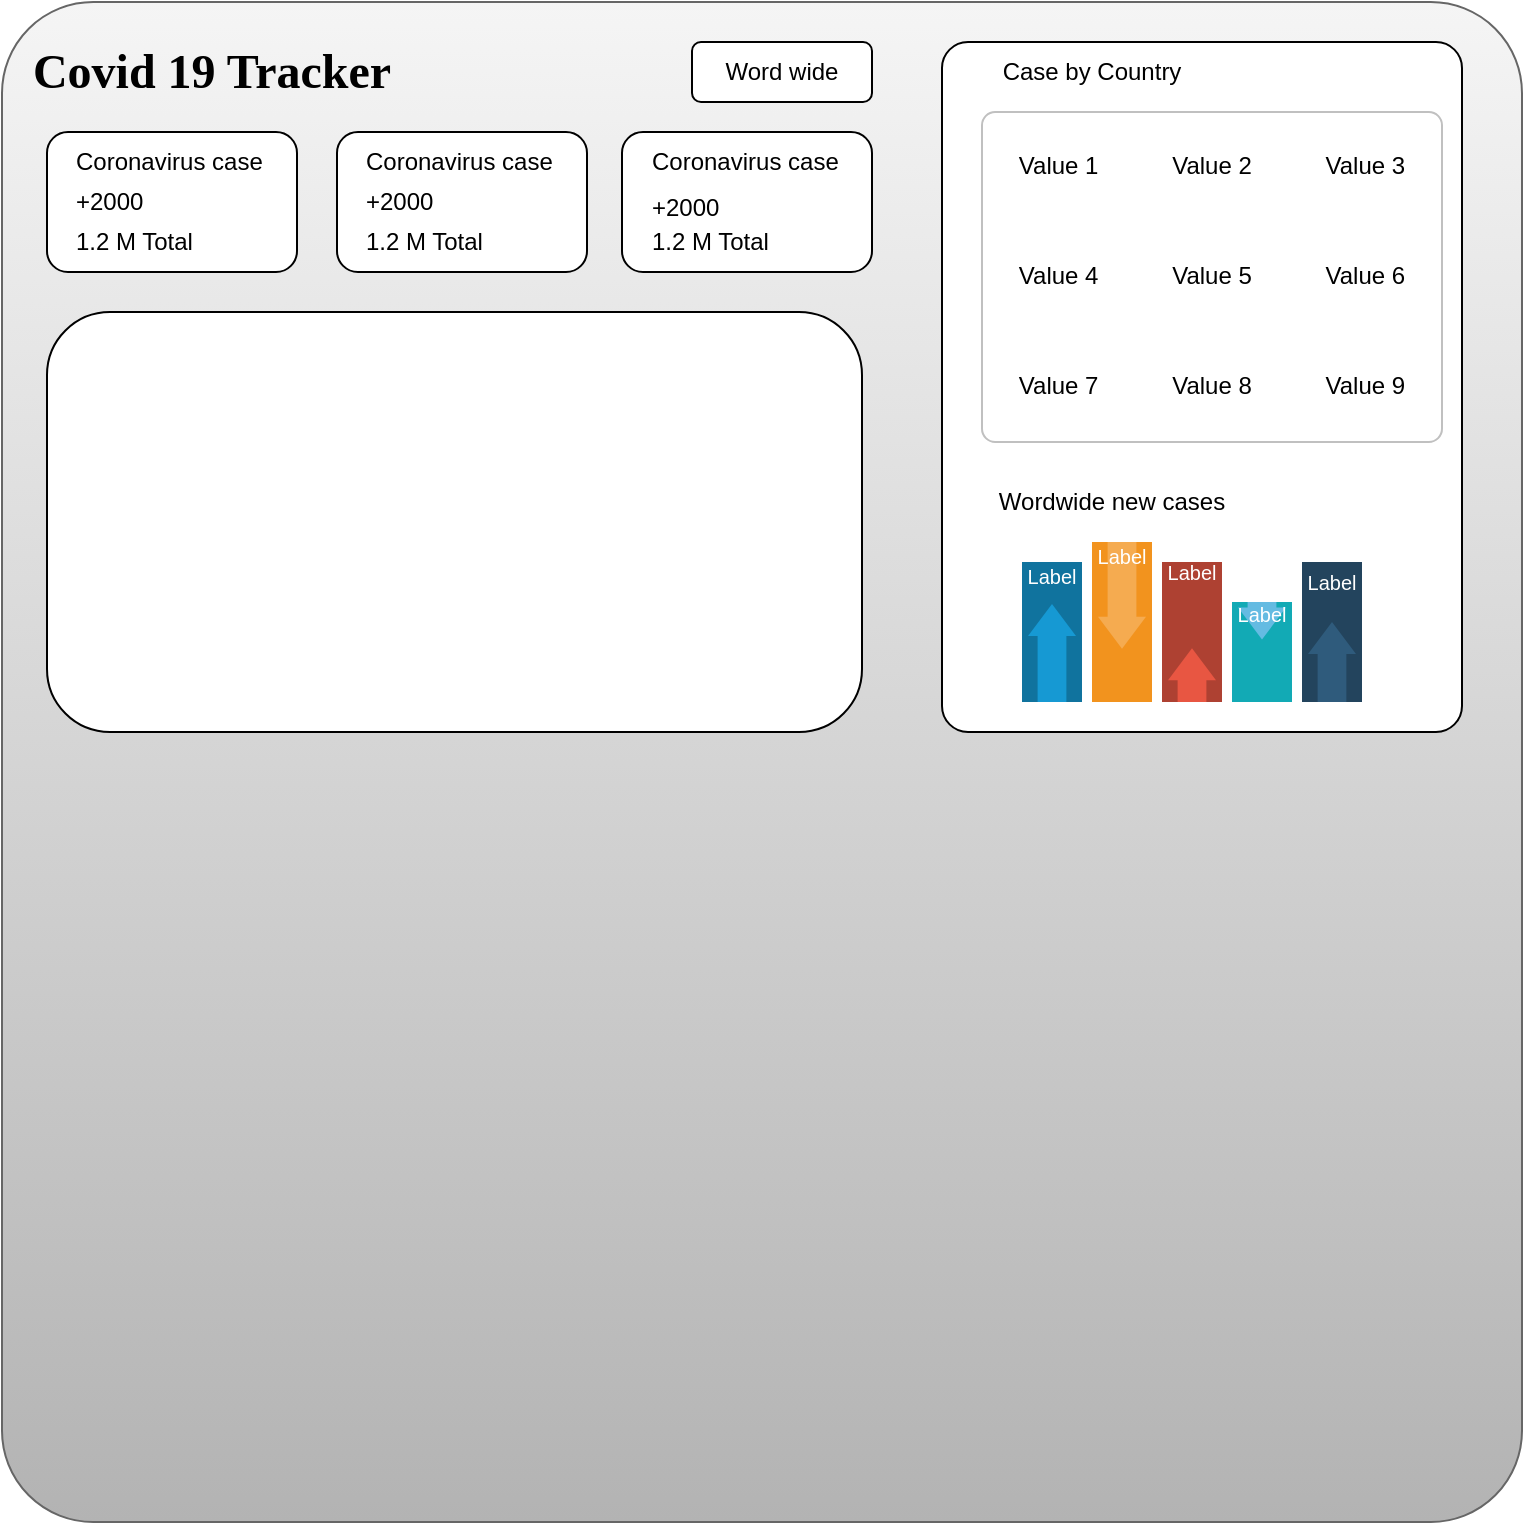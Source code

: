 <mxfile version="13.5.3" type="github">
  <diagram id="r452c2280k7ssnCjEDyR" name="Page-1">
    <mxGraphModel dx="391" dy="595" grid="1" gridSize="10" guides="1" tooltips="1" connect="1" arrows="1" fold="1" page="1" pageScale="1" pageWidth="827" pageHeight="1169" math="0" shadow="0">
      <root>
        <mxCell id="0" />
        <mxCell id="1" parent="0" />
        <mxCell id="p3_7xYDVBj08Sepxbtd5-1" value="" style="whiteSpace=wrap;html=1;aspect=fixed;fillColor=#f5f5f5;strokeColor=#666666;rounded=1;arcSize=6;gradientColor=#b3b3b3;" parent="1" vertex="1">
          <mxGeometry y="210" width="760" height="760" as="geometry" />
        </mxCell>
        <mxCell id="p3_7xYDVBj08Sepxbtd5-2" value="&lt;font style=&quot;font-size: 24px&quot; face=&quot;Times New Roman&quot;&gt;&lt;b&gt;Covid 19 Tracker&lt;/b&gt;&lt;/font&gt;" style="text;html=1;strokeColor=none;fillColor=none;align=center;verticalAlign=middle;whiteSpace=wrap;rounded=0;" parent="1" vertex="1">
          <mxGeometry y="235" width="210" height="20" as="geometry" />
        </mxCell>
        <mxCell id="p3_7xYDVBj08Sepxbtd5-4" value="Word wide" style="rounded=1;whiteSpace=wrap;html=1;" parent="1" vertex="1">
          <mxGeometry x="345" y="230" width="90" height="30" as="geometry" />
        </mxCell>
        <mxCell id="p3_7xYDVBj08Sepxbtd5-5" value="" style="rounded=1;whiteSpace=wrap;html=1;" parent="1" vertex="1">
          <mxGeometry x="22.5" y="275" width="125" height="70" as="geometry" />
        </mxCell>
        <mxCell id="p3_7xYDVBj08Sepxbtd5-7" value="Coronavirus case" style="text;html=1;strokeColor=none;fillColor=none;align=left;verticalAlign=middle;whiteSpace=wrap;rounded=0;" parent="1" vertex="1">
          <mxGeometry x="35" y="280" width="100" height="20" as="geometry" />
        </mxCell>
        <mxCell id="p3_7xYDVBj08Sepxbtd5-8" value="+2000" style="text;html=1;strokeColor=none;fillColor=none;align=left;verticalAlign=middle;whiteSpace=wrap;rounded=0;" parent="1" vertex="1">
          <mxGeometry x="35" y="300" width="100" height="20" as="geometry" />
        </mxCell>
        <mxCell id="p3_7xYDVBj08Sepxbtd5-9" value="1.2 M Total" style="text;html=1;strokeColor=none;fillColor=none;align=left;verticalAlign=middle;whiteSpace=wrap;rounded=0;" parent="1" vertex="1">
          <mxGeometry x="35" y="320" width="100" height="20" as="geometry" />
        </mxCell>
        <mxCell id="p3_7xYDVBj08Sepxbtd5-10" value="" style="rounded=1;whiteSpace=wrap;html=1;" parent="1" vertex="1">
          <mxGeometry x="167.5" y="275" width="125" height="70" as="geometry" />
        </mxCell>
        <mxCell id="p3_7xYDVBj08Sepxbtd5-11" value="Coronavirus case" style="text;html=1;strokeColor=none;fillColor=none;align=left;verticalAlign=middle;whiteSpace=wrap;rounded=0;" parent="1" vertex="1">
          <mxGeometry x="180" y="280" width="100" height="20" as="geometry" />
        </mxCell>
        <mxCell id="p3_7xYDVBj08Sepxbtd5-12" value="+2000" style="text;html=1;strokeColor=none;fillColor=none;align=left;verticalAlign=middle;whiteSpace=wrap;rounded=0;" parent="1" vertex="1">
          <mxGeometry x="180" y="305" width="100" height="10" as="geometry" />
        </mxCell>
        <mxCell id="p3_7xYDVBj08Sepxbtd5-13" value="1.2 M Total" style="text;html=1;strokeColor=none;fillColor=none;align=left;verticalAlign=middle;whiteSpace=wrap;rounded=0;" parent="1" vertex="1">
          <mxGeometry x="180" y="320" width="100" height="20" as="geometry" />
        </mxCell>
        <mxCell id="p3_7xYDVBj08Sepxbtd5-14" value="" style="rounded=1;whiteSpace=wrap;html=1;" parent="1" vertex="1">
          <mxGeometry x="310" y="275" width="125" height="70" as="geometry" />
        </mxCell>
        <mxCell id="p3_7xYDVBj08Sepxbtd5-15" value="Coronavirus case" style="text;html=1;strokeColor=none;fillColor=none;align=left;verticalAlign=middle;whiteSpace=wrap;rounded=0;" parent="1" vertex="1">
          <mxGeometry x="322.5" y="280" width="100" height="20" as="geometry" />
        </mxCell>
        <mxCell id="p3_7xYDVBj08Sepxbtd5-16" value="+2000" style="text;html=1;strokeColor=none;fillColor=none;align=left;verticalAlign=middle;whiteSpace=wrap;rounded=0;" parent="1" vertex="1">
          <mxGeometry x="322.5" y="305" width="100" height="15" as="geometry" />
        </mxCell>
        <mxCell id="p3_7xYDVBj08Sepxbtd5-17" value="1.2 M Total" style="text;html=1;strokeColor=none;fillColor=none;align=left;verticalAlign=middle;whiteSpace=wrap;rounded=0;" parent="1" vertex="1">
          <mxGeometry x="322.5" y="320" width="100" height="20" as="geometry" />
        </mxCell>
        <mxCell id="p3_7xYDVBj08Sepxbtd5-20" value="" style="rounded=1;whiteSpace=wrap;html=1;" parent="1" vertex="1">
          <mxGeometry x="22.5" y="365" width="407.5" height="210" as="geometry" />
        </mxCell>
        <mxCell id="p3_7xYDVBj08Sepxbtd5-21" value="" style="shape=image;html=1;verticalAlign=top;verticalLabelPosition=bottom;labelBackgroundColor=#ffffff;imageAspect=0;aspect=fixed;image=https://cdn4.iconfinder.com/data/icons/small-n-flat/24/map-128.png;rounded=1;" parent="1" vertex="1">
          <mxGeometry x="161.25" y="405" width="130" height="130" as="geometry" />
        </mxCell>
        <mxCell id="p3_7xYDVBj08Sepxbtd5-23" value="" style="rounded=1;whiteSpace=wrap;html=1;arcSize=5;" parent="1" vertex="1">
          <mxGeometry x="470" y="230" width="260" height="345" as="geometry" />
        </mxCell>
        <mxCell id="p3_7xYDVBj08Sepxbtd5-24" value="Case by Country" style="text;html=1;strokeColor=none;fillColor=none;align=center;verticalAlign=middle;whiteSpace=wrap;rounded=0;" parent="1" vertex="1">
          <mxGeometry x="490" y="235" width="110" height="20" as="geometry" />
        </mxCell>
        <mxCell id="p3_7xYDVBj08Sepxbtd5-25" value="Wordwide new cases" style="text;html=1;strokeColor=none;fillColor=none;align=center;verticalAlign=middle;whiteSpace=wrap;rounded=0;" parent="1" vertex="1">
          <mxGeometry x="490" y="450" width="130" height="20" as="geometry" />
        </mxCell>
        <mxCell id="p3_7xYDVBj08Sepxbtd5-31" value="&lt;table border=&quot;0&quot; width=&quot;100%&quot; height=&quot;100%&quot; style=&quot;width:100%;height:100%;border-collapse:collapse;&quot;&gt;&lt;tr&gt;&lt;td align=&quot;center&quot;&gt;Value 1&lt;/td&gt;&lt;td align=&quot;center&quot;&gt;Value 2&lt;/td&gt;&lt;td align=&quot;center&quot;&gt;Value 3&lt;/td&gt;&lt;/tr&gt;&lt;tr&gt;&lt;td align=&quot;center&quot;&gt;Value 4&lt;/td&gt;&lt;td align=&quot;center&quot;&gt;Value 5&lt;/td&gt;&lt;td align=&quot;center&quot;&gt;Value 6&lt;/td&gt;&lt;/tr&gt;&lt;tr&gt;&lt;td align=&quot;center&quot;&gt;Value 7&lt;/td&gt;&lt;td align=&quot;center&quot;&gt;Value 8&lt;/td&gt;&lt;td align=&quot;center&quot;&gt;Value 9&lt;/td&gt;&lt;/tr&gt;&lt;/table&gt;" style="text;html=1;strokeColor=#c0c0c0;fillColor=none;overflow=fill;rounded=1;arcSize=4;" parent="1" vertex="1">
          <mxGeometry x="490" y="265" width="230" height="165" as="geometry" />
        </mxCell>
        <mxCell id="kz2CX_Ypopu3IYRcjv0I-1" value="" style="fillColor=#10739E;strokeColor=none;" vertex="1" parent="1">
          <mxGeometry x="510" y="490" width="30" height="70" as="geometry" />
        </mxCell>
        <mxCell id="kz2CX_Ypopu3IYRcjv0I-2" value="" style="shape=mxgraph.arrows2.arrow;dy=0.4;dx=16;notch=0;direction=north;fillColor=#1699D3;strokeColor=none;" vertex="1" parent="kz2CX_Ypopu3IYRcjv0I-1">
          <mxGeometry x="3" y="21" width="24" height="49" as="geometry" />
        </mxCell>
        <mxCell id="kz2CX_Ypopu3IYRcjv0I-3" value="Label" style="text;html=1;align=center;verticalAlign=middle;whiteSpace=wrap;fontColor=#FFFFFF;fontSize=10;" vertex="1" parent="kz2CX_Ypopu3IYRcjv0I-1">
          <mxGeometry width="30" height="14" as="geometry" />
        </mxCell>
        <mxCell id="kz2CX_Ypopu3IYRcjv0I-4" value="" style="fillColor=#F2931E;strokeColor=none;" vertex="1" parent="1">
          <mxGeometry x="545" y="480" width="30" height="80" as="geometry" />
        </mxCell>
        <mxCell id="kz2CX_Ypopu3IYRcjv0I-5" value="" style="shape=mxgraph.arrows2.arrow;dy=0.4;dx=16;notch=0;direction=south;fillColor=#F5AB50;strokeColor=none;" vertex="1" parent="kz2CX_Ypopu3IYRcjv0I-4">
          <mxGeometry x="3" width="24" height="53.333" as="geometry" />
        </mxCell>
        <mxCell id="kz2CX_Ypopu3IYRcjv0I-6" value="Label" style="text;html=1;align=center;verticalAlign=middle;whiteSpace=wrap;fontColor=#FFFFFF;fontSize=10;" vertex="1" parent="kz2CX_Ypopu3IYRcjv0I-4">
          <mxGeometry width="30" height="13.333" as="geometry" />
        </mxCell>
        <mxCell id="kz2CX_Ypopu3IYRcjv0I-7" value="" style="fillColor=#AE4132;strokeColor=none;" vertex="1" parent="1">
          <mxGeometry x="580" y="490" width="30" height="70" as="geometry" />
        </mxCell>
        <mxCell id="kz2CX_Ypopu3IYRcjv0I-8" value="" style="shape=mxgraph.arrows2.arrow;dy=0.4;dx=16;notch=0;direction=north;fillColor=#E85642;strokeColor=none;" vertex="1" parent="kz2CX_Ypopu3IYRcjv0I-7">
          <mxGeometry x="3" y="43.077" width="24" height="26.923" as="geometry" />
        </mxCell>
        <mxCell id="kz2CX_Ypopu3IYRcjv0I-9" value="Label" style="text;html=1;align=center;verticalAlign=middle;whiteSpace=wrap;fontColor=#FFFFFF;fontSize=10;" vertex="1" parent="kz2CX_Ypopu3IYRcjv0I-7">
          <mxGeometry width="30" height="10.769" as="geometry" />
        </mxCell>
        <mxCell id="kz2CX_Ypopu3IYRcjv0I-10" value="" style="fillColor=#12AAB5;strokeColor=none;" vertex="1" parent="1">
          <mxGeometry x="615" y="510" width="30" height="50" as="geometry" />
        </mxCell>
        <mxCell id="kz2CX_Ypopu3IYRcjv0I-11" value="" style="shape=mxgraph.arrows2.arrow;dy=0.4;dx=16;notch=0;direction=south;fillColor=#64BBE2;strokeColor=none;" vertex="1" parent="kz2CX_Ypopu3IYRcjv0I-10">
          <mxGeometry x="3" width="24" height="18.75" as="geometry" />
        </mxCell>
        <mxCell id="kz2CX_Ypopu3IYRcjv0I-12" value="Label" style="text;html=1;align=center;verticalAlign=middle;whiteSpace=wrap;fontColor=#FFFFFF;fontSize=10;" vertex="1" parent="kz2CX_Ypopu3IYRcjv0I-10">
          <mxGeometry width="30" height="12.5" as="geometry" />
        </mxCell>
        <mxCell id="kz2CX_Ypopu3IYRcjv0I-13" value="" style="fillColor=#23445D;strokeColor=none;" vertex="1" parent="1">
          <mxGeometry x="650" y="490" width="30" height="70" as="geometry" />
        </mxCell>
        <mxCell id="kz2CX_Ypopu3IYRcjv0I-14" value="" style="shape=mxgraph.arrows2.arrow;dy=0.4;dx=16;notch=0;direction=north;fillColor=#2F5B7C;strokeColor=none;" vertex="1" parent="kz2CX_Ypopu3IYRcjv0I-13">
          <mxGeometry x="3" y="30" width="24" height="40" as="geometry" />
        </mxCell>
        <mxCell id="kz2CX_Ypopu3IYRcjv0I-15" value="Label" style="text;html=1;align=center;verticalAlign=middle;whiteSpace=wrap;fontColor=#FFFFFF;fontSize=10;" vertex="1" parent="kz2CX_Ypopu3IYRcjv0I-13">
          <mxGeometry width="30" height="20" as="geometry" />
        </mxCell>
      </root>
    </mxGraphModel>
  </diagram>
</mxfile>
